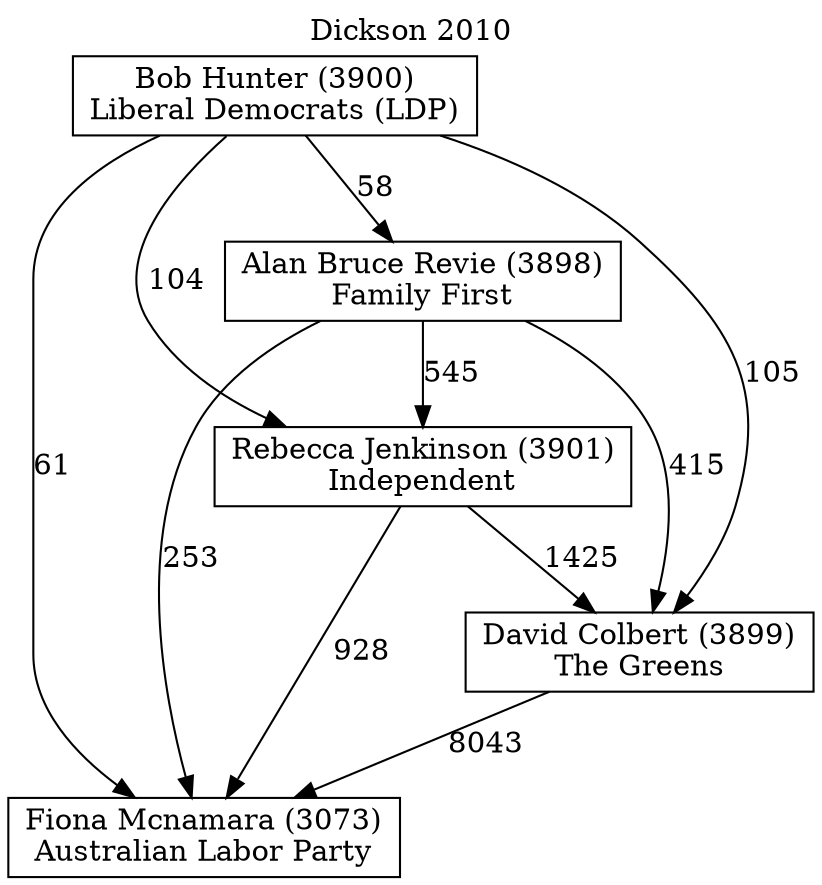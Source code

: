 // House preference flow
digraph "Fiona Mcnamara (3073)_Dickson_2010" {
	graph [label="Dickson 2010" labelloc=t mclimit=10]
	node [shape=box]
	"Alan Bruce Revie (3898)" [label="Alan Bruce Revie (3898)
Family First"]
	"Bob Hunter (3900)" [label="Bob Hunter (3900)
Liberal Democrats (LDP)"]
	"David Colbert (3899)" [label="David Colbert (3899)
The Greens"]
	"Fiona Mcnamara (3073)" [label="Fiona Mcnamara (3073)
Australian Labor Party"]
	"Rebecca Jenkinson (3901)" [label="Rebecca Jenkinson (3901)
Independent"]
	"Alan Bruce Revie (3898)" -> "David Colbert (3899)" [label=415]
	"Alan Bruce Revie (3898)" -> "Fiona Mcnamara (3073)" [label=253]
	"Alan Bruce Revie (3898)" -> "Rebecca Jenkinson (3901)" [label=545]
	"Bob Hunter (3900)" -> "Alan Bruce Revie (3898)" [label=58]
	"Bob Hunter (3900)" -> "David Colbert (3899)" [label=105]
	"Bob Hunter (3900)" -> "Fiona Mcnamara (3073)" [label=61]
	"Bob Hunter (3900)" -> "Rebecca Jenkinson (3901)" [label=104]
	"David Colbert (3899)" -> "Fiona Mcnamara (3073)" [label=8043]
	"Rebecca Jenkinson (3901)" -> "David Colbert (3899)" [label=1425]
	"Rebecca Jenkinson (3901)" -> "Fiona Mcnamara (3073)" [label=928]
}
